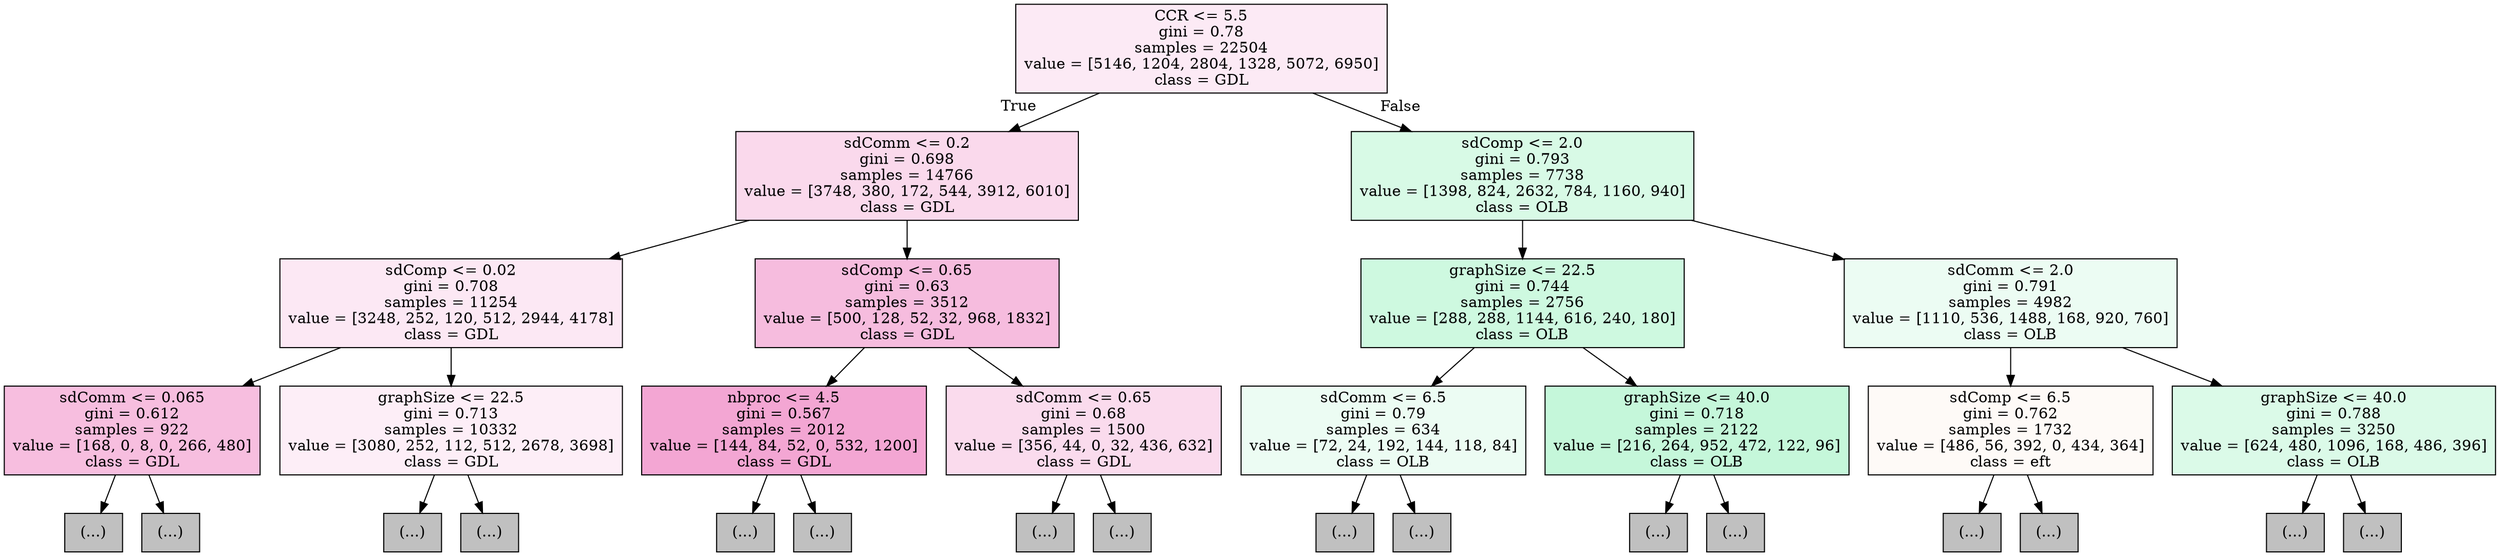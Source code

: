 digraph Tree {
node [shape=box, style="filled", color="black"] ;
0 [label="CCR <= 5.5\ngini = 0.78\nsamples = 22504\nvalue = [5146, 1204, 2804, 1328, 5072, 6950]\nclass = GDL", fillcolor="#fceaf5"] ;
1 [label="sdComm <= 0.2\ngini = 0.698\nsamples = 14766\nvalue = [3748, 380, 172, 544, 3912, 6010]\nclass = GDL", fillcolor="#fad9ec"] ;
0 -> 1 [labeldistance=2.5, labelangle=45, headlabel="True"] ;
2 [label="sdComp <= 0.02\ngini = 0.708\nsamples = 11254\nvalue = [3248, 252, 120, 512, 2944, 4178]\nclass = GDL", fillcolor="#fce8f4"] ;
1 -> 2 ;
3 [label="sdComm <= 0.065\ngini = 0.612\nsamples = 922\nvalue = [168, 0, 8, 0, 266, 480]\nclass = GDL", fillcolor="#f7bedf"] ;
2 -> 3 ;
4 [label="(...)", fillcolor="#C0C0C0"] ;
3 -> 4 ;
39 [label="(...)", fillcolor="#C0C0C0"] ;
3 -> 39 ;
50 [label="graphSize <= 22.5\ngini = 0.713\nsamples = 10332\nvalue = [3080, 252, 112, 512, 2678, 3698]\nclass = GDL", fillcolor="#fdeef7"] ;
2 -> 50 ;
51 [label="(...)", fillcolor="#C0C0C0"] ;
50 -> 51 ;
122 [label="(...)", fillcolor="#C0C0C0"] ;
50 -> 122 ;
237 [label="sdComp <= 0.65\ngini = 0.63\nsamples = 3512\nvalue = [500, 128, 52, 32, 968, 1832]\nclass = GDL", fillcolor="#f6bcde"] ;
1 -> 237 ;
238 [label="nbproc <= 4.5\ngini = 0.567\nsamples = 2012\nvalue = [144, 84, 52, 0, 532, 1200]\nclass = GDL", fillcolor="#f3a6d3"] ;
237 -> 238 ;
239 [label="(...)", fillcolor="#C0C0C0"] ;
238 -> 239 ;
272 [label="(...)", fillcolor="#C0C0C0"] ;
238 -> 272 ;
317 [label="sdComm <= 0.65\ngini = 0.68\nsamples = 1500\nvalue = [356, 44, 0, 32, 436, 632]\nclass = GDL", fillcolor="#fadbed"] ;
237 -> 317 ;
318 [label="(...)", fillcolor="#C0C0C0"] ;
317 -> 318 ;
339 [label="(...)", fillcolor="#C0C0C0"] ;
317 -> 339 ;
362 [label="sdComp <= 2.0\ngini = 0.793\nsamples = 7738\nvalue = [1398, 824, 2632, 784, 1160, 940]\nclass = OLB", fillcolor="#d8fae6"] ;
0 -> 362 [labeldistance=2.5, labelangle=-45, headlabel="False"] ;
363 [label="graphSize <= 22.5\ngini = 0.744\nsamples = 2756\nvalue = [288, 288, 1144, 616, 240, 180]\nclass = OLB", fillcolor="#cef9e0"] ;
362 -> 363 ;
364 [label="sdComm <= 6.5\ngini = 0.79\nsamples = 634\nvalue = [72, 24, 192, 144, 118, 84]\nclass = OLB", fillcolor="#ecfcf3"] ;
363 -> 364 ;
365 [label="(...)", fillcolor="#C0C0C0"] ;
364 -> 365 ;
378 [label="(...)", fillcolor="#C0C0C0"] ;
364 -> 378 ;
385 [label="graphSize <= 40.0\ngini = 0.718\nsamples = 2122\nvalue = [216, 264, 952, 472, 122, 96]\nclass = OLB", fillcolor="#c5f7da"] ;
363 -> 385 ;
386 [label="(...)", fillcolor="#C0C0C0"] ;
385 -> 386 ;
401 [label="(...)", fillcolor="#C0C0C0"] ;
385 -> 401 ;
434 [label="sdComm <= 2.0\ngini = 0.791\nsamples = 4982\nvalue = [1110, 536, 1488, 168, 920, 760]\nclass = OLB", fillcolor="#ecfcf3"] ;
362 -> 434 ;
435 [label="sdComp <= 6.5\ngini = 0.762\nsamples = 1732\nvalue = [486, 56, 392, 0, 434, 364]\nclass = eft", fillcolor="#fefaf7"] ;
434 -> 435 ;
436 [label="(...)", fillcolor="#C0C0C0"] ;
435 -> 436 ;
455 [label="(...)", fillcolor="#C0C0C0"] ;
435 -> 455 ;
476 [label="graphSize <= 40.0\ngini = 0.788\nsamples = 3250\nvalue = [624, 480, 1096, 168, 486, 396]\nclass = OLB", fillcolor="#dbfae8"] ;
434 -> 476 ;
477 [label="(...)", fillcolor="#C0C0C0"] ;
476 -> 477 ;
518 [label="(...)", fillcolor="#C0C0C0"] ;
476 -> 518 ;
}